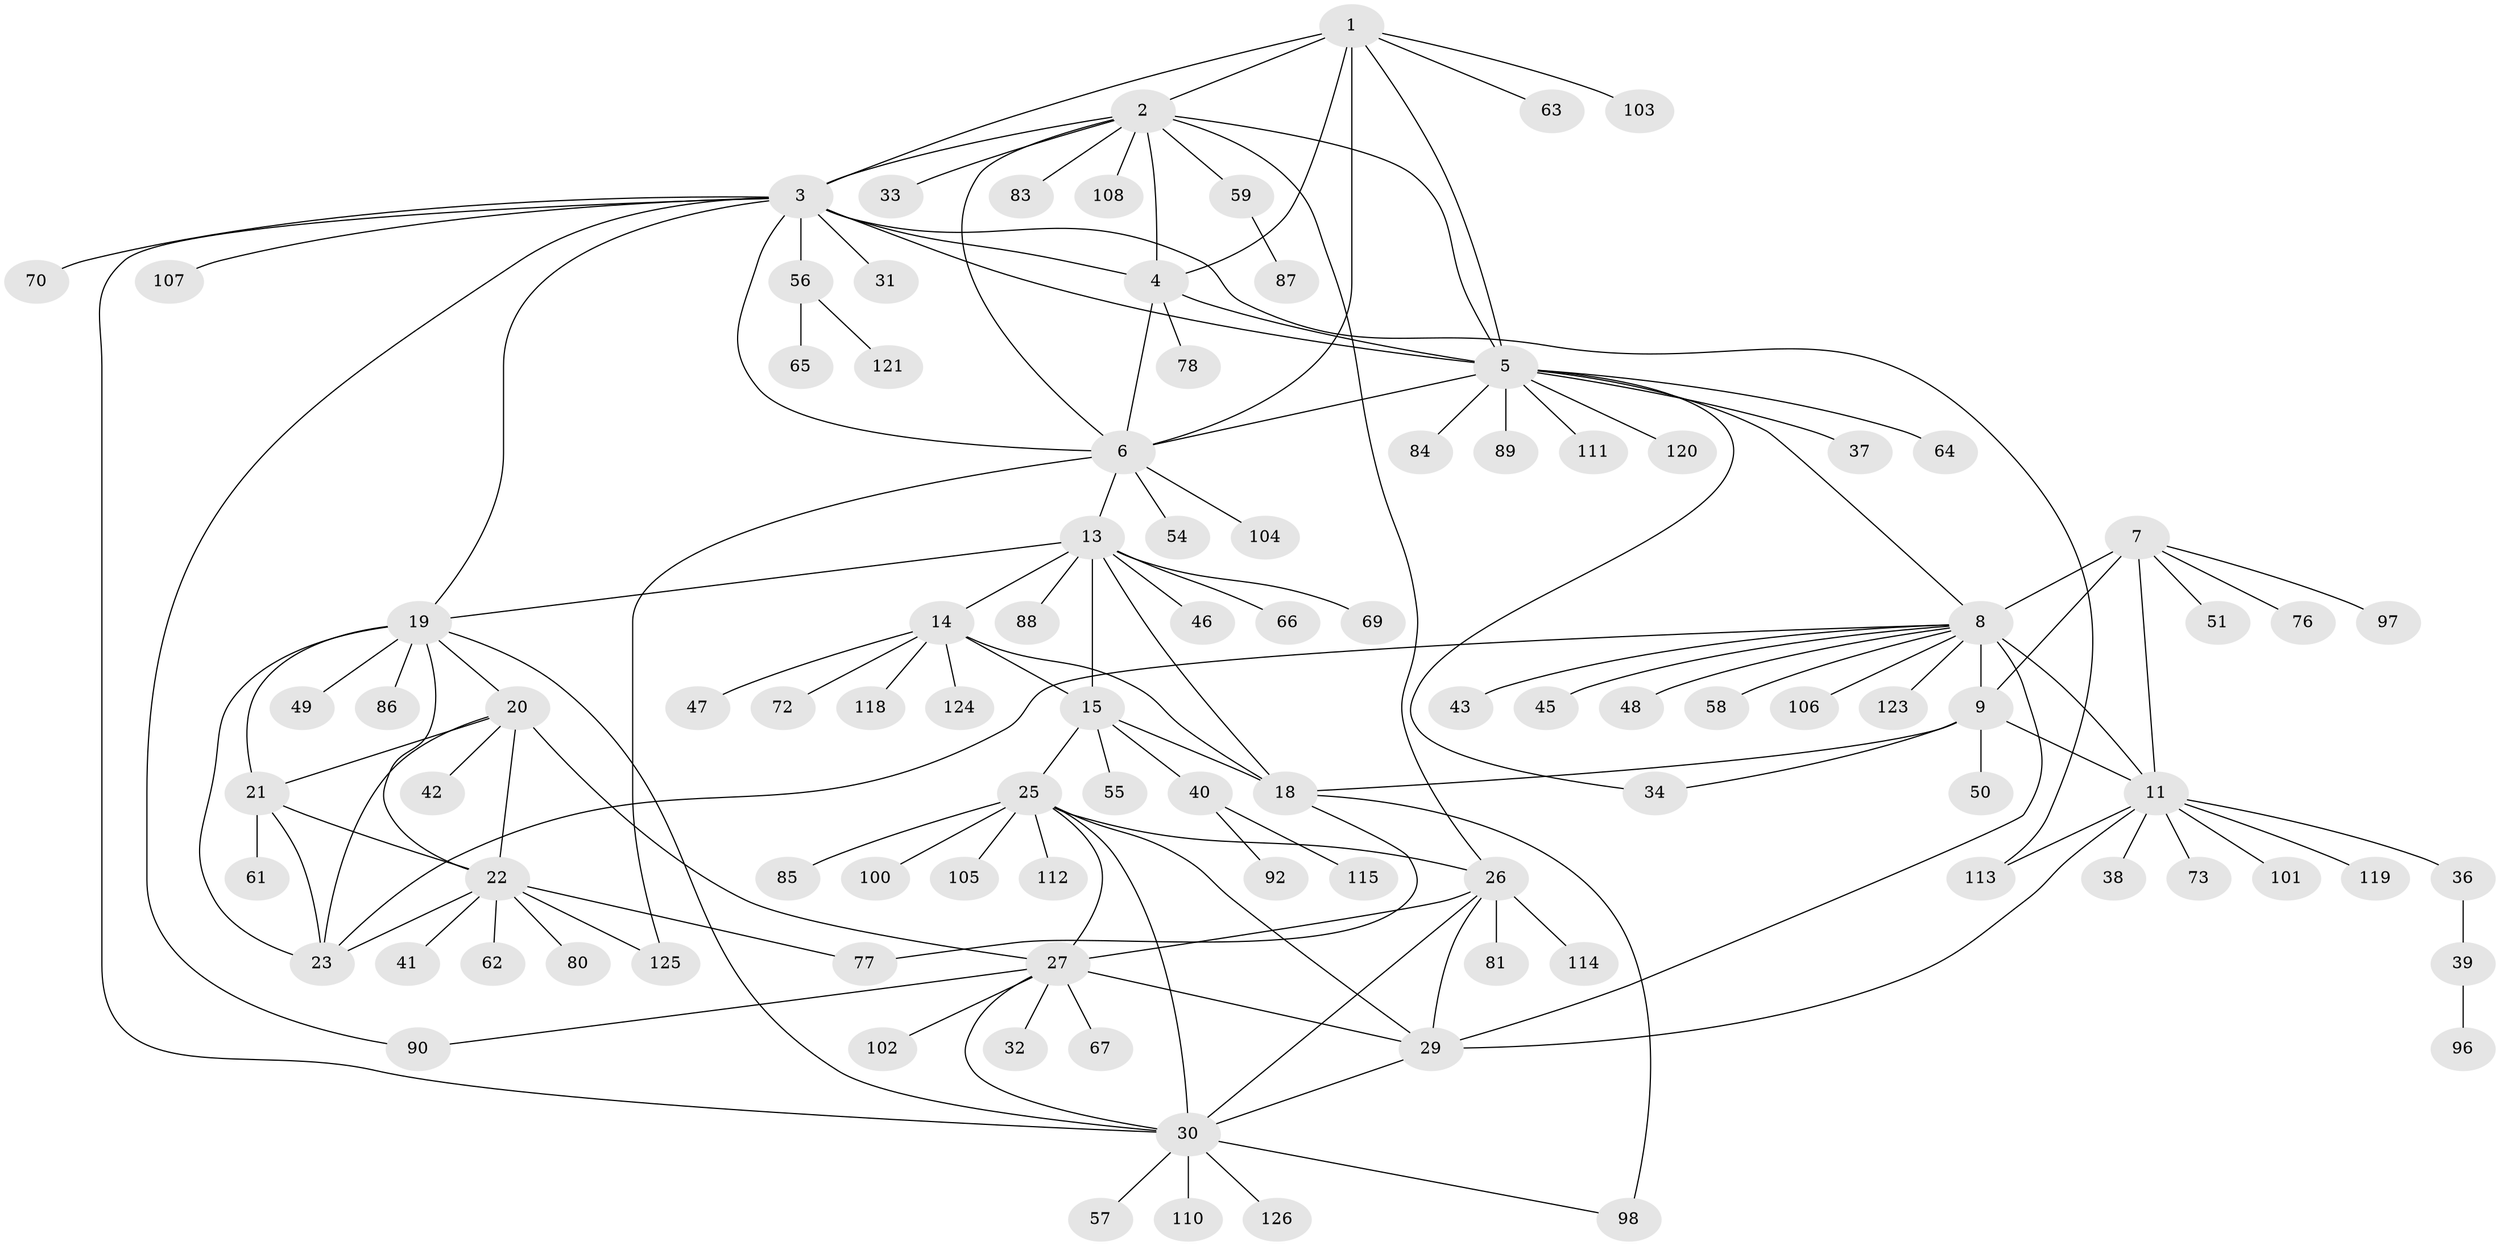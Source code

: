 // original degree distribution, {7: 0.05555555555555555, 11: 0.03968253968253968, 13: 0.007936507936507936, 14: 0.007936507936507936, 10: 0.023809523809523808, 9: 0.023809523809523808, 5: 0.015873015873015872, 8: 0.03968253968253968, 6: 0.023809523809523808, 1: 0.5873015873015873, 2: 0.14285714285714285, 4: 0.015873015873015872, 3: 0.015873015873015872}
// Generated by graph-tools (version 1.1) at 2025/11/02/27/25 16:11:29]
// undirected, 100 vertices, 142 edges
graph export_dot {
graph [start="1"]
  node [color=gray90,style=filled];
  1;
  2 [super="+35"];
  3 [super="+71"];
  4 [super="+93"];
  5 [super="+44"];
  6 [super="+122"];
  7 [super="+99"];
  8 [super="+12"];
  9 [super="+10"];
  11 [super="+53"];
  13 [super="+16"];
  14 [super="+94"];
  15 [super="+17"];
  18;
  19 [super="+117"];
  20;
  21 [super="+68"];
  22 [super="+109"];
  23 [super="+24"];
  25 [super="+52"];
  26 [super="+28"];
  27 [super="+74"];
  29 [super="+91"];
  30 [super="+60"];
  31;
  32;
  33;
  34;
  36;
  37;
  38;
  39 [super="+79"];
  40 [super="+116"];
  41 [super="+95"];
  42;
  43;
  45;
  46;
  47;
  48;
  49;
  50;
  51;
  54;
  55;
  56;
  57;
  58;
  59;
  61;
  62 [super="+75"];
  63;
  64;
  65;
  66;
  67;
  69;
  70 [super="+82"];
  72;
  73;
  76;
  77;
  78;
  80;
  81;
  83;
  84;
  85;
  86;
  87;
  88;
  89;
  90;
  92;
  96;
  97;
  98;
  100;
  101;
  102;
  103;
  104;
  105;
  106;
  107;
  108;
  110;
  111;
  112;
  113;
  114;
  115;
  118;
  119;
  120;
  121;
  123;
  124;
  125;
  126;
  1 -- 2;
  1 -- 3;
  1 -- 4;
  1 -- 5;
  1 -- 6;
  1 -- 63;
  1 -- 103;
  2 -- 3;
  2 -- 4;
  2 -- 5;
  2 -- 6;
  2 -- 33;
  2 -- 59;
  2 -- 83;
  2 -- 108;
  2 -- 26;
  3 -- 4;
  3 -- 5;
  3 -- 6;
  3 -- 19;
  3 -- 31;
  3 -- 56;
  3 -- 70;
  3 -- 90;
  3 -- 107;
  3 -- 113;
  3 -- 30;
  4 -- 5;
  4 -- 6;
  4 -- 78;
  5 -- 6;
  5 -- 8;
  5 -- 34;
  5 -- 37;
  5 -- 64;
  5 -- 84;
  5 -- 89;
  5 -- 111;
  5 -- 120;
  6 -- 13;
  6 -- 54;
  6 -- 104;
  6 -- 125;
  7 -- 8 [weight=2];
  7 -- 9 [weight=2];
  7 -- 11;
  7 -- 51;
  7 -- 76;
  7 -- 97;
  8 -- 9 [weight=4];
  8 -- 11 [weight=2];
  8 -- 45;
  8 -- 58;
  8 -- 106;
  8 -- 123;
  8 -- 48;
  8 -- 29;
  8 -- 43;
  8 -- 23;
  9 -- 11 [weight=2];
  9 -- 18;
  9 -- 34;
  9 -- 50;
  11 -- 36;
  11 -- 38;
  11 -- 101;
  11 -- 113;
  11 -- 119;
  11 -- 73;
  11 -- 29;
  13 -- 14 [weight=2];
  13 -- 15 [weight=4];
  13 -- 18 [weight=2];
  13 -- 19;
  13 -- 46;
  13 -- 66;
  13 -- 69;
  13 -- 88;
  14 -- 15 [weight=2];
  14 -- 18;
  14 -- 47;
  14 -- 72;
  14 -- 124;
  14 -- 118;
  15 -- 18 [weight=2];
  15 -- 40;
  15 -- 55;
  15 -- 25;
  18 -- 77;
  18 -- 98;
  19 -- 20;
  19 -- 21;
  19 -- 22;
  19 -- 23 [weight=2];
  19 -- 49;
  19 -- 86;
  19 -- 30;
  20 -- 21;
  20 -- 22;
  20 -- 23 [weight=2];
  20 -- 27;
  20 -- 42;
  21 -- 22;
  21 -- 23 [weight=2];
  21 -- 61;
  22 -- 23 [weight=2];
  22 -- 41;
  22 -- 62;
  22 -- 77;
  22 -- 80;
  22 -- 125;
  25 -- 26 [weight=2];
  25 -- 27;
  25 -- 29;
  25 -- 30;
  25 -- 100;
  25 -- 105;
  25 -- 112;
  25 -- 85;
  26 -- 27 [weight=2];
  26 -- 29 [weight=2];
  26 -- 30 [weight=2];
  26 -- 114;
  26 -- 81;
  27 -- 29;
  27 -- 30;
  27 -- 32;
  27 -- 67;
  27 -- 90;
  27 -- 102;
  29 -- 30;
  30 -- 57;
  30 -- 98;
  30 -- 126;
  30 -- 110;
  36 -- 39;
  39 -- 96;
  40 -- 92;
  40 -- 115;
  56 -- 65;
  56 -- 121;
  59 -- 87;
}
